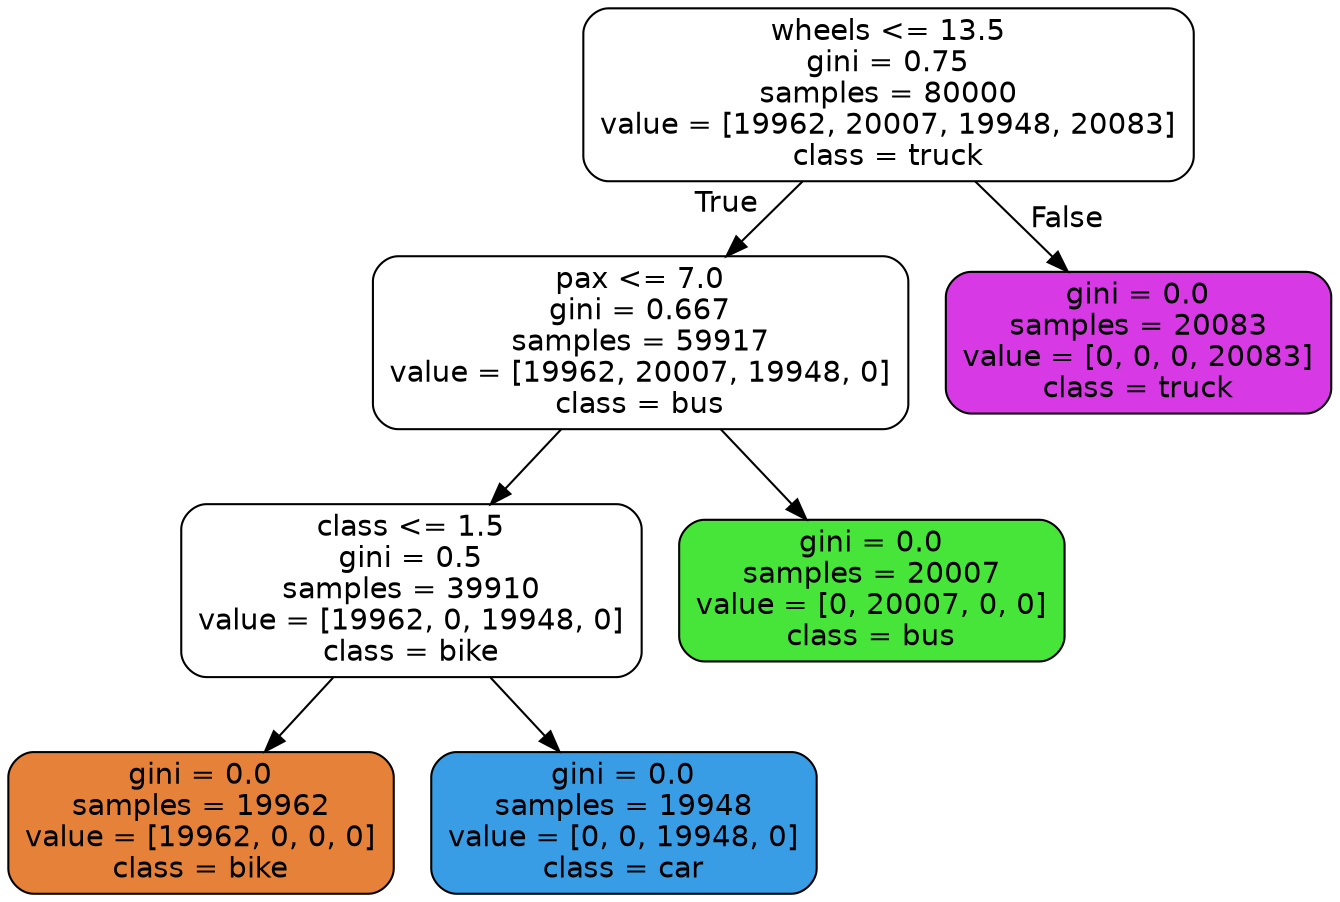 digraph Tree {
node [shape=box, style="filled, rounded", color="black", fontname=helvetica] ;
edge [fontname=helvetica] ;
0 [label="wheels <= 13.5\ngini = 0.75\nsamples = 80000\nvalue = [19962, 20007, 19948, 20083]\nclass = truck", fillcolor="#ffffff"] ;
1 [label="pax <= 7.0\ngini = 0.667\nsamples = 59917\nvalue = [19962, 20007, 19948, 0]\nclass = bus", fillcolor="#ffffff"] ;
0 -> 1 [labeldistance=2.5, labelangle=45, headlabel="True"] ;
2 [label="class <= 1.5\ngini = 0.5\nsamples = 39910\nvalue = [19962, 0, 19948, 0]\nclass = bike", fillcolor="#ffffff"] ;
1 -> 2 ;
3 [label="gini = 0.0\nsamples = 19962\nvalue = [19962, 0, 0, 0]\nclass = bike", fillcolor="#e58139"] ;
2 -> 3 ;
4 [label="gini = 0.0\nsamples = 19948\nvalue = [0, 0, 19948, 0]\nclass = car", fillcolor="#399de5"] ;
2 -> 4 ;
5 [label="gini = 0.0\nsamples = 20007\nvalue = [0, 20007, 0, 0]\nclass = bus", fillcolor="#47e539"] ;
1 -> 5 ;
6 [label="gini = 0.0\nsamples = 20083\nvalue = [0, 0, 0, 20083]\nclass = truck", fillcolor="#d739e5"] ;
0 -> 6 [labeldistance=2.5, labelangle=-45, headlabel="False"] ;
}